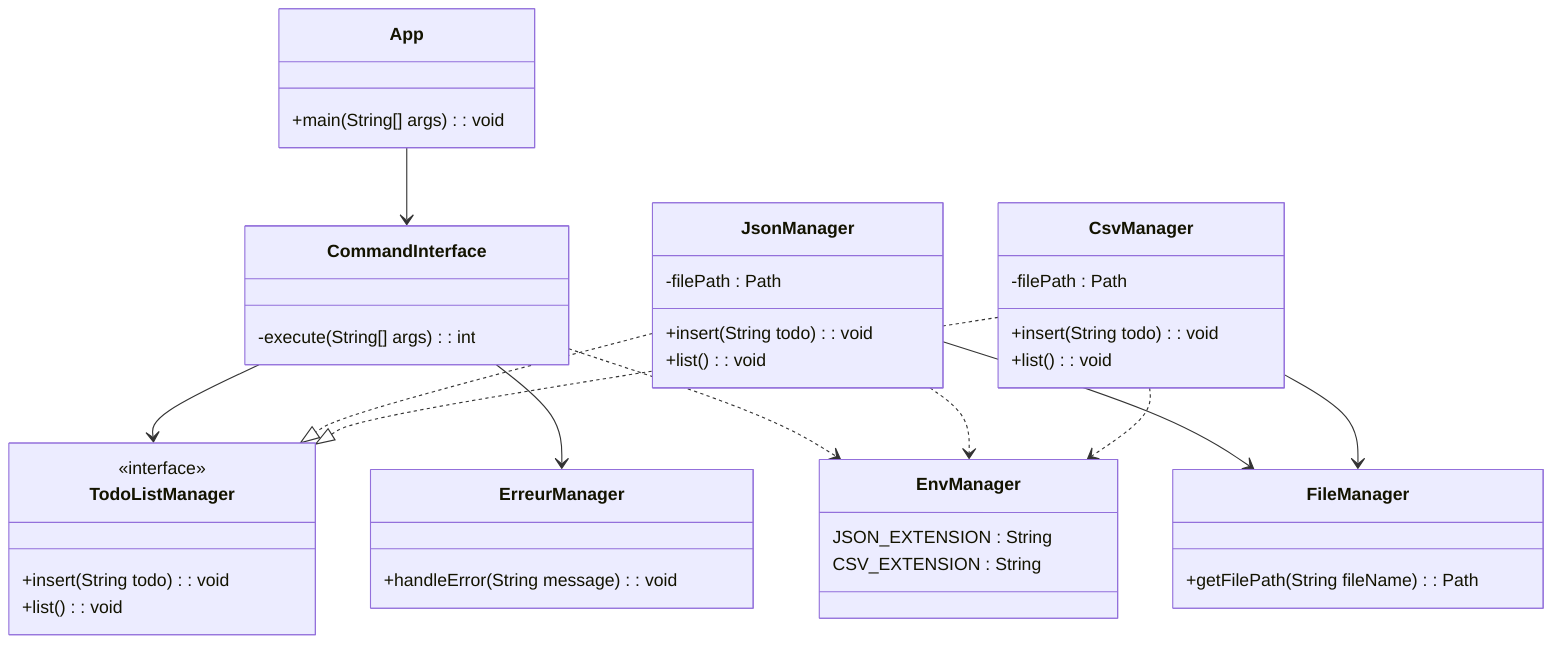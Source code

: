 classDiagram
    class App {
        +main(String[] args) : void
    }

    class CommandInterface {
        -execute(String[] args) : int
    }

    class TodoListManager {
        <<interface>>
        +insert(String todo) : void
        +list() : void
    }

    class JsonManager {
        -filePath : Path
        +insert(String todo) : void
        +list() : void
    }

    class CsvManager {
        -filePath : Path
        +insert(String todo) : void
        +list() : void
    }

    class ErreurManager {
        +handleError(String message) : void
    }

    class FileManager {
        +getFilePath(String fileName) : Path
    }

    class EnvManager {
        JSON_EXTENSION : String
        CSV_EXTENSION : String
    }

    App --> CommandInterface
    CommandInterface --> TodoListManager
    JsonManager ..|> TodoListManager
    CsvManager ..|> TodoListManager
    CommandInterface --> ErreurManager
    JsonManager --> FileManager
    CsvManager --> FileManager
    CommandInterface ..> EnvManager
    JsonManager ..> EnvManager
    CsvManager ..> EnvManager